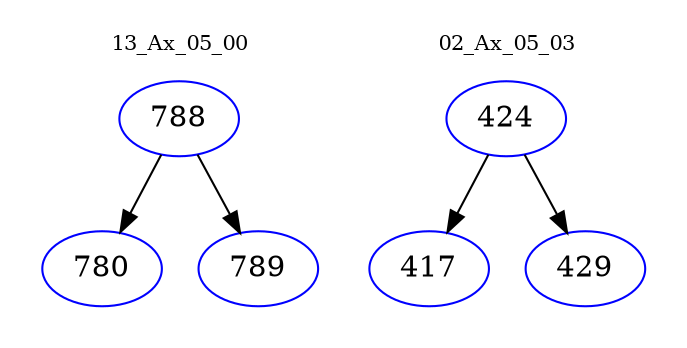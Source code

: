 digraph{
subgraph cluster_0 {
color = white
label = "13_Ax_05_00";
fontsize=10;
T0_788 [label="788", color="blue"]
T0_788 -> T0_780 [color="black"]
T0_780 [label="780", color="blue"]
T0_788 -> T0_789 [color="black"]
T0_789 [label="789", color="blue"]
}
subgraph cluster_1 {
color = white
label = "02_Ax_05_03";
fontsize=10;
T1_424 [label="424", color="blue"]
T1_424 -> T1_417 [color="black"]
T1_417 [label="417", color="blue"]
T1_424 -> T1_429 [color="black"]
T1_429 [label="429", color="blue"]
}
}
